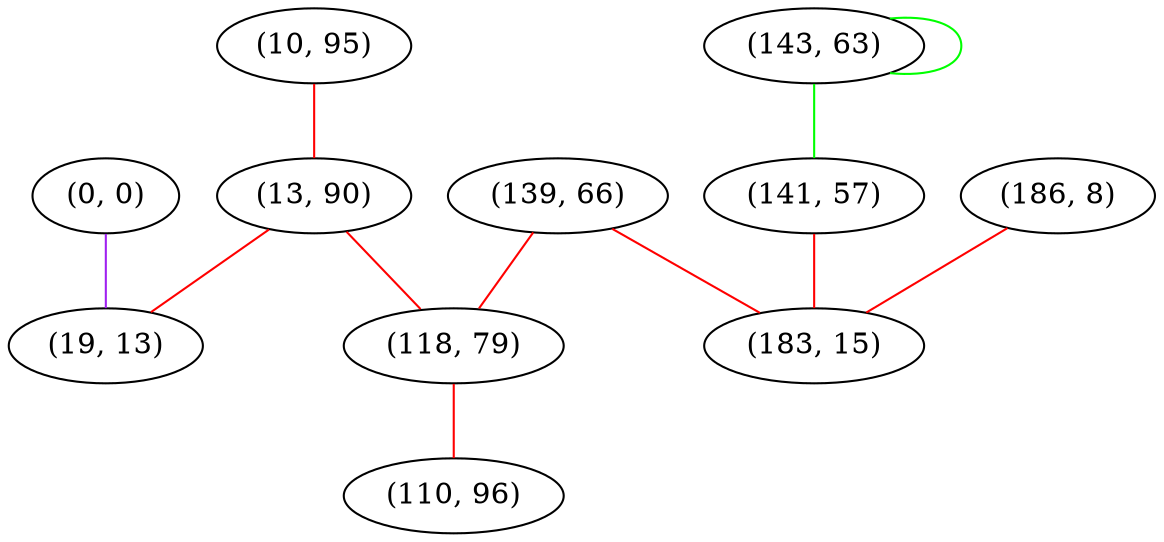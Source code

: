 graph "" {
"(10, 95)";
"(0, 0)";
"(13, 90)";
"(139, 66)";
"(118, 79)";
"(143, 63)";
"(186, 8)";
"(110, 96)";
"(141, 57)";
"(19, 13)";
"(183, 15)";
"(10, 95)" -- "(13, 90)"  [color=red, key=0, weight=1];
"(0, 0)" -- "(19, 13)"  [color=purple, key=0, weight=4];
"(13, 90)" -- "(118, 79)"  [color=red, key=0, weight=1];
"(13, 90)" -- "(19, 13)"  [color=red, key=0, weight=1];
"(139, 66)" -- "(118, 79)"  [color=red, key=0, weight=1];
"(139, 66)" -- "(183, 15)"  [color=red, key=0, weight=1];
"(118, 79)" -- "(110, 96)"  [color=red, key=0, weight=1];
"(143, 63)" -- "(141, 57)"  [color=green, key=0, weight=2];
"(143, 63)" -- "(143, 63)"  [color=green, key=0, weight=2];
"(186, 8)" -- "(183, 15)"  [color=red, key=0, weight=1];
"(141, 57)" -- "(183, 15)"  [color=red, key=0, weight=1];
}
